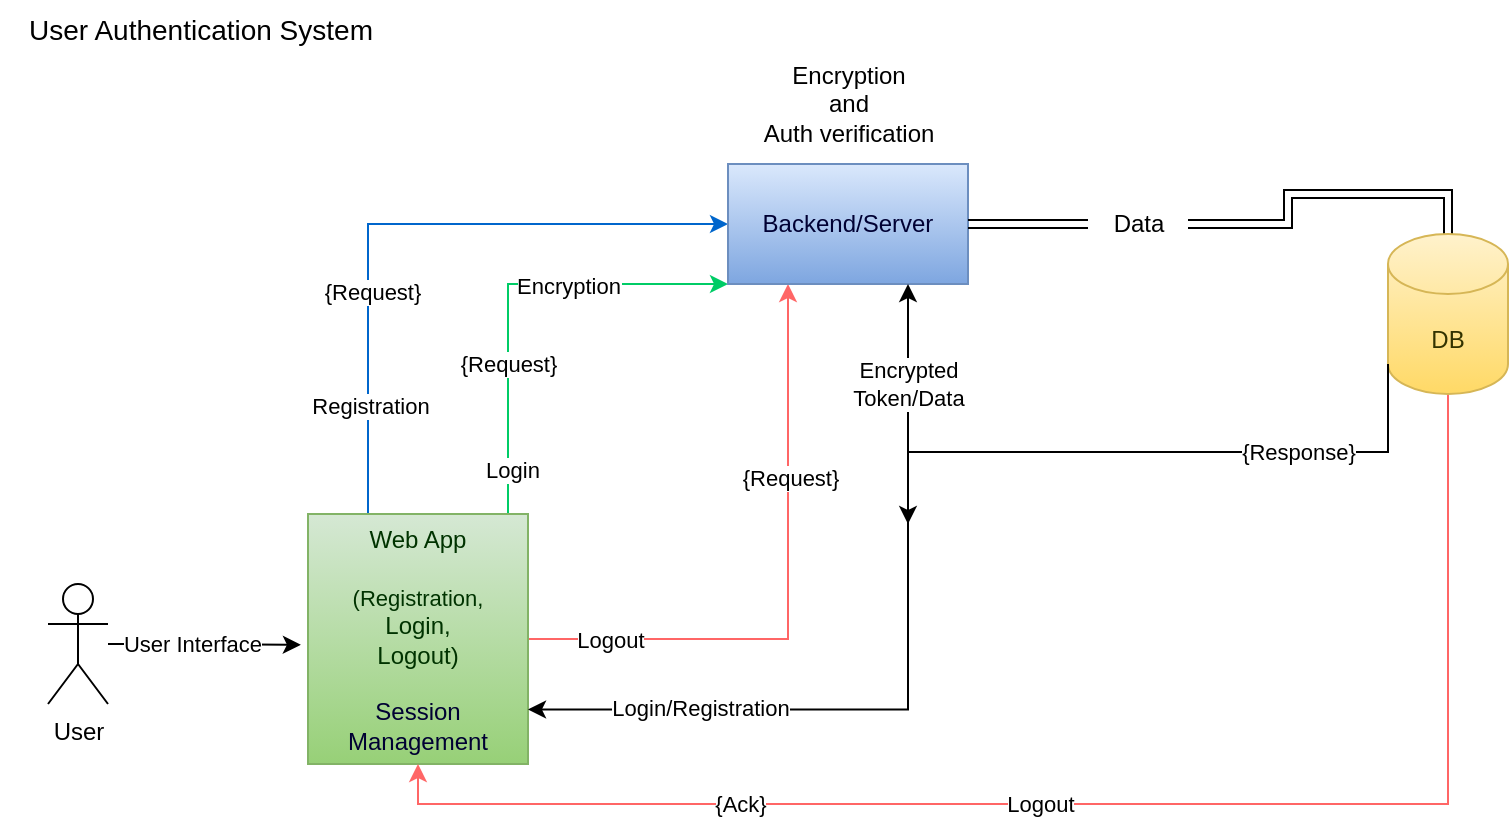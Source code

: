 <mxfile version="21.3.3" type="github">
  <diagram name="Page-1" id="2YBvvXClWsGukQMizWep">
    <mxGraphModel dx="994" dy="538" grid="1" gridSize="10" guides="1" tooltips="1" connect="1" arrows="1" fold="1" page="1" pageScale="1" pageWidth="850" pageHeight="1100" math="0" shadow="0">
      <root>
        <mxCell id="0" />
        <mxCell id="1" parent="0" />
        <mxCell id="_VE5QZipBekw-OrBoyfd-56" style="edgeStyle=orthogonalEdgeStyle;rounded=0;orthogonalLoop=1;jettySize=auto;html=1;entryX=0;entryY=0.5;entryDx=0;entryDy=0;strokeColor=#0066CC;" edge="1" parent="1" source="_VE5QZipBekw-OrBoyfd-7" target="_VE5QZipBekw-OrBoyfd-10">
          <mxGeometry relative="1" as="geometry">
            <Array as="points">
              <mxPoint x="185" y="132" />
            </Array>
          </mxGeometry>
        </mxCell>
        <mxCell id="_VE5QZipBekw-OrBoyfd-57" value="Registration" style="edgeLabel;html=1;align=center;verticalAlign=middle;resizable=0;points=[];" vertex="1" connectable="0" parent="_VE5QZipBekw-OrBoyfd-56">
          <mxGeometry x="-0.765" y="-1" relative="1" as="geometry">
            <mxPoint y="-16" as="offset" />
          </mxGeometry>
        </mxCell>
        <mxCell id="_VE5QZipBekw-OrBoyfd-58" value="{Request}" style="edgeLabel;html=1;align=center;verticalAlign=middle;resizable=0;points=[];" vertex="1" connectable="0" parent="_VE5QZipBekw-OrBoyfd-56">
          <mxGeometry x="-0.316" y="-2" relative="1" as="geometry">
            <mxPoint as="offset" />
          </mxGeometry>
        </mxCell>
        <mxCell id="_VE5QZipBekw-OrBoyfd-70" value="&lt;div&gt;{Request}&lt;/div&gt;" style="edgeStyle=orthogonalEdgeStyle;rounded=0;orthogonalLoop=1;jettySize=auto;html=1;entryX=0;entryY=1;entryDx=0;entryDy=0;strokeColor=#00CC66;" edge="1" parent="1" source="_VE5QZipBekw-OrBoyfd-7" target="_VE5QZipBekw-OrBoyfd-10">
          <mxGeometry x="-0.333" relative="1" as="geometry">
            <Array as="points">
              <mxPoint x="255" y="162" />
            </Array>
            <mxPoint as="offset" />
          </mxGeometry>
        </mxCell>
        <mxCell id="_VE5QZipBekw-OrBoyfd-71" value="&lt;div&gt;Login&lt;/div&gt;" style="edgeLabel;html=1;align=center;verticalAlign=middle;resizable=0;points=[];" vertex="1" connectable="0" parent="_VE5QZipBekw-OrBoyfd-70">
          <mxGeometry x="-0.806" y="-2" relative="1" as="geometry">
            <mxPoint as="offset" />
          </mxGeometry>
        </mxCell>
        <mxCell id="_VE5QZipBekw-OrBoyfd-72" value="Encryption" style="edgeLabel;html=1;align=center;verticalAlign=middle;resizable=0;points=[];" vertex="1" connectable="0" parent="_VE5QZipBekw-OrBoyfd-70">
          <mxGeometry x="0.289" y="-1" relative="1" as="geometry">
            <mxPoint as="offset" />
          </mxGeometry>
        </mxCell>
        <mxCell id="_VE5QZipBekw-OrBoyfd-73" style="edgeStyle=orthogonalEdgeStyle;rounded=0;orthogonalLoop=1;jettySize=auto;html=1;entryX=0.25;entryY=1;entryDx=0;entryDy=0;strokeColor=#FF6666;" edge="1" parent="1" source="_VE5QZipBekw-OrBoyfd-7" target="_VE5QZipBekw-OrBoyfd-10">
          <mxGeometry relative="1" as="geometry">
            <Array as="points">
              <mxPoint x="395" y="340" />
            </Array>
          </mxGeometry>
        </mxCell>
        <mxCell id="_VE5QZipBekw-OrBoyfd-74" value="Logout" style="edgeLabel;html=1;align=center;verticalAlign=middle;resizable=0;points=[];" vertex="1" connectable="0" parent="_VE5QZipBekw-OrBoyfd-73">
          <mxGeometry x="-0.735" relative="1" as="geometry">
            <mxPoint as="offset" />
          </mxGeometry>
        </mxCell>
        <mxCell id="_VE5QZipBekw-OrBoyfd-75" value="{Request}" style="edgeLabel;html=1;align=center;verticalAlign=middle;resizable=0;points=[];" vertex="1" connectable="0" parent="_VE5QZipBekw-OrBoyfd-73">
          <mxGeometry x="0.373" y="-1" relative="1" as="geometry">
            <mxPoint as="offset" />
          </mxGeometry>
        </mxCell>
        <mxCell id="_VE5QZipBekw-OrBoyfd-7" value="&lt;div&gt;&lt;font color=&quot;#003300&quot;&gt;Web App&lt;/font&gt;&lt;/div&gt;&lt;br&gt;&lt;div&gt;&lt;font style=&quot;font-size: 11px;&quot; color=&quot;#003300&quot;&gt;(Registration,&lt;/font&gt;&lt;/div&gt;&lt;div&gt;&lt;font color=&quot;#003300&quot;&gt;Login,&lt;br&gt;Logout)&lt;br&gt;&lt;/font&gt;&lt;/div&gt;&lt;br&gt;&lt;font color=&quot;#000033&quot;&gt;Session Management&lt;/font&gt;" style="rounded=0;whiteSpace=wrap;html=1;strokeColor=#82b366;fillColor=#d5e8d4;gradientColor=#97d077;" vertex="1" parent="1">
          <mxGeometry x="155" y="277" width="110" height="125" as="geometry" />
        </mxCell>
        <mxCell id="_VE5QZipBekw-OrBoyfd-15" value="" style="edgeStyle=orthogonalEdgeStyle;rounded=0;orthogonalLoop=1;jettySize=auto;html=1;shape=link;entryX=0.5;entryY=0;entryDx=0;entryDy=0;entryPerimeter=0;" edge="1" parent="1" source="_VE5QZipBekw-OrBoyfd-16" target="_VE5QZipBekw-OrBoyfd-14">
          <mxGeometry relative="1" as="geometry">
            <mxPoint x="665" y="132" as="targetPoint" />
          </mxGeometry>
        </mxCell>
        <mxCell id="_VE5QZipBekw-OrBoyfd-10" value="&lt;div&gt;&lt;font color=&quot;#000033&quot;&gt;Backend/Server&lt;/font&gt;&lt;/div&gt;" style="rounded=0;whiteSpace=wrap;html=1;strokeColor=#6c8ebf;fillColor=#dae8fc;gradientColor=#7ea6e0;" vertex="1" parent="1">
          <mxGeometry x="365" y="102" width="120" height="60" as="geometry" />
        </mxCell>
        <mxCell id="_VE5QZipBekw-OrBoyfd-66" style="edgeStyle=orthogonalEdgeStyle;rounded=0;orthogonalLoop=1;jettySize=auto;html=1;entryX=0.5;entryY=1;entryDx=0;entryDy=0;strokeColor=#FF6666;" edge="1" parent="1" source="_VE5QZipBekw-OrBoyfd-14" target="_VE5QZipBekw-OrBoyfd-7">
          <mxGeometry relative="1" as="geometry">
            <Array as="points">
              <mxPoint x="725" y="422" />
              <mxPoint x="210" y="422" />
            </Array>
          </mxGeometry>
        </mxCell>
        <mxCell id="_VE5QZipBekw-OrBoyfd-67" value="&lt;div&gt;Logout&lt;/div&gt;" style="edgeLabel;html=1;align=center;verticalAlign=middle;resizable=0;points=[];" vertex="1" connectable="0" parent="_VE5QZipBekw-OrBoyfd-66">
          <mxGeometry x="0.105" y="-2" relative="1" as="geometry">
            <mxPoint y="2" as="offset" />
          </mxGeometry>
        </mxCell>
        <mxCell id="_VE5QZipBekw-OrBoyfd-68" value="{Ack}" style="edgeLabel;html=1;align=center;verticalAlign=middle;resizable=0;points=[];" vertex="1" connectable="0" parent="_VE5QZipBekw-OrBoyfd-66">
          <mxGeometry x="0.512" y="-3" relative="1" as="geometry">
            <mxPoint y="3" as="offset" />
          </mxGeometry>
        </mxCell>
        <mxCell id="_VE5QZipBekw-OrBoyfd-14" value="&lt;div&gt;&lt;font color=&quot;#333300&quot;&gt;DB&lt;/font&gt;&lt;/div&gt;" style="shape=cylinder3;whiteSpace=wrap;html=1;boundedLbl=1;backgroundOutline=1;size=15;strokeColor=#d6b656;fillColor=#fff2cc;gradientColor=#ffd966;" vertex="1" parent="1">
          <mxGeometry x="695" y="137" width="60" height="80" as="geometry" />
        </mxCell>
        <mxCell id="_VE5QZipBekw-OrBoyfd-27" value="" style="edgeStyle=orthogonalEdgeStyle;rounded=0;orthogonalLoop=1;jettySize=auto;html=1;shape=link;" edge="1" parent="1" source="_VE5QZipBekw-OrBoyfd-10" target="_VE5QZipBekw-OrBoyfd-16">
          <mxGeometry relative="1" as="geometry">
            <mxPoint x="415" y="177" as="sourcePoint" />
            <mxPoint x="605" y="177" as="targetPoint" />
          </mxGeometry>
        </mxCell>
        <mxCell id="_VE5QZipBekw-OrBoyfd-16" value="&lt;div&gt;Data&lt;/div&gt;" style="text;html=1;align=center;verticalAlign=middle;resizable=0;points=[];autosize=1;strokeColor=none;fillColor=none;" vertex="1" parent="1">
          <mxGeometry x="545" y="117" width="50" height="30" as="geometry" />
        </mxCell>
        <mxCell id="_VE5QZipBekw-OrBoyfd-35" style="edgeStyle=orthogonalEdgeStyle;rounded=0;orthogonalLoop=1;jettySize=auto;html=1;entryX=1;entryY=0.75;entryDx=0;entryDy=0;exitX=0;exitY=1;exitDx=0;exitDy=-15;exitPerimeter=0;" edge="1" parent="1" source="_VE5QZipBekw-OrBoyfd-14">
          <mxGeometry relative="1" as="geometry">
            <mxPoint x="265" y="374.75" as="targetPoint" />
            <mxPoint x="695" y="216" as="sourcePoint" />
            <Array as="points">
              <mxPoint x="695" y="246" />
              <mxPoint x="455" y="246" />
              <mxPoint x="455" y="375" />
            </Array>
          </mxGeometry>
        </mxCell>
        <mxCell id="_VE5QZipBekw-OrBoyfd-36" value="Login/Registration" style="edgeLabel;html=1;align=center;verticalAlign=middle;resizable=0;points=[];" vertex="1" connectable="0" parent="_VE5QZipBekw-OrBoyfd-35">
          <mxGeometry x="0.647" relative="1" as="geometry">
            <mxPoint x="-21" y="-1" as="offset" />
          </mxGeometry>
        </mxCell>
        <mxCell id="_VE5QZipBekw-OrBoyfd-55" value="{Response}" style="edgeLabel;html=1;align=center;verticalAlign=middle;resizable=0;points=[];" vertex="1" connectable="0" parent="_VE5QZipBekw-OrBoyfd-35">
          <mxGeometry x="-0.291" y="2" relative="1" as="geometry">
            <mxPoint x="124" y="-2" as="offset" />
          </mxGeometry>
        </mxCell>
        <mxCell id="_VE5QZipBekw-OrBoyfd-39" value="&lt;div&gt;Encryption&lt;/div&gt;&lt;div&gt;and&lt;/div&gt;&lt;div&gt;Auth verification&lt;/div&gt;" style="text;html=1;align=center;verticalAlign=middle;resizable=0;points=[];autosize=1;strokeColor=none;fillColor=none;" vertex="1" parent="1">
          <mxGeometry x="370" y="42" width="110" height="60" as="geometry" />
        </mxCell>
        <mxCell id="_VE5QZipBekw-OrBoyfd-60" style="edgeStyle=orthogonalEdgeStyle;rounded=0;orthogonalLoop=1;jettySize=auto;html=1;entryX=0.012;entryY=0.338;entryDx=0;entryDy=0;entryPerimeter=0;" edge="1" parent="1" source="_VE5QZipBekw-OrBoyfd-43">
          <mxGeometry relative="1" as="geometry">
            <mxPoint x="151.44" y="342.42" as="targetPoint" />
          </mxGeometry>
        </mxCell>
        <mxCell id="_VE5QZipBekw-OrBoyfd-61" value="User Interface" style="edgeLabel;html=1;align=center;verticalAlign=middle;resizable=0;points=[];" vertex="1" connectable="0" parent="_VE5QZipBekw-OrBoyfd-60">
          <mxGeometry x="-0.232" y="-3" relative="1" as="geometry">
            <mxPoint x="4" y="-3" as="offset" />
          </mxGeometry>
        </mxCell>
        <mxCell id="_VE5QZipBekw-OrBoyfd-43" value="User" style="shape=umlActor;verticalLabelPosition=bottom;verticalAlign=top;html=1;outlineConnect=0;" vertex="1" parent="1">
          <mxGeometry x="25" y="312" width="30" height="60" as="geometry" />
        </mxCell>
        <mxCell id="_VE5QZipBekw-OrBoyfd-81" value="" style="endArrow=classic;startArrow=classic;html=1;rounded=0;" edge="1" parent="1">
          <mxGeometry width="50" height="50" relative="1" as="geometry">
            <mxPoint x="455" y="282" as="sourcePoint" />
            <mxPoint x="455" y="162" as="targetPoint" />
          </mxGeometry>
        </mxCell>
        <mxCell id="_VE5QZipBekw-OrBoyfd-87" value="&lt;div&gt;Encrypted&lt;br&gt;Token/Data&lt;/div&gt;" style="edgeLabel;html=1;align=center;verticalAlign=middle;resizable=0;points=[];" vertex="1" connectable="0" parent="_VE5QZipBekw-OrBoyfd-81">
          <mxGeometry x="-0.1" relative="1" as="geometry">
            <mxPoint y="-16" as="offset" />
          </mxGeometry>
        </mxCell>
        <mxCell id="_VE5QZipBekw-OrBoyfd-88" value="&lt;div&gt;&lt;font style=&quot;font-size: 14px;&quot;&gt;User Authentication System&lt;/font&gt;&lt;/div&gt;" style="text;html=1;align=center;verticalAlign=middle;resizable=0;points=[];autosize=1;strokeColor=none;fillColor=none;" vertex="1" parent="1">
          <mxGeometry x="1" y="20" width="200" height="30" as="geometry" />
        </mxCell>
      </root>
    </mxGraphModel>
  </diagram>
</mxfile>
